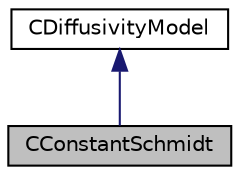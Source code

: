 digraph "CConstantSchmidt"
{
 // LATEX_PDF_SIZE
  edge [fontname="Helvetica",fontsize="10",labelfontname="Helvetica",labelfontsize="10"];
  node [fontname="Helvetica",fontsize="10",shape=record];
  Node1 [label="CConstantSchmidt",height=0.2,width=0.4,color="black", fillcolor="grey75", style="filled", fontcolor="black",tooltip=" "];
  Node2 -> Node1 [dir="back",color="midnightblue",fontsize="10",style="solid",fontname="Helvetica"];
  Node2 [label="CDiffusivityModel",height=0.2,width=0.4,color="black", fillcolor="white", style="filled",URL="$classCDiffusivityModel.html",tooltip="Defines a mass diffusivity model for species equations based on Schmidt number."];
}
